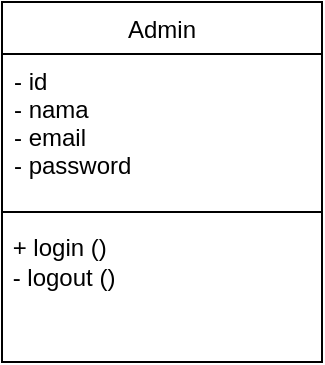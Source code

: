 <mxfile version="26.0.15">
  <diagram name="Page-1" id="BTcwkuQg7S_pRd4REcsG">
    <mxGraphModel dx="864" dy="514" grid="1" gridSize="10" guides="1" tooltips="1" connect="1" arrows="1" fold="1" page="1" pageScale="1" pageWidth="850" pageHeight="1100" math="0" shadow="0">
      <root>
        <mxCell id="0" />
        <mxCell id="1" parent="0" />
        <mxCell id="n2yx_LCbSvvikIx04xHh-1" value="Admin" style="swimlane;fontStyle=0;align=center;verticalAlign=top;childLayout=stackLayout;horizontal=1;startSize=26;horizontalStack=0;resizeParent=1;resizeLast=0;collapsible=1;marginBottom=0;rounded=0;shadow=0;strokeWidth=1;" vertex="1" parent="1">
          <mxGeometry x="500" y="346" width="160" height="180" as="geometry">
            <mxRectangle x="340" y="380" width="170" height="26" as="alternateBounds" />
          </mxGeometry>
        </mxCell>
        <mxCell id="n2yx_LCbSvvikIx04xHh-2" value="- id&#xa;- nama&#xa;- email&#xa;- password" style="text;align=left;verticalAlign=top;spacingLeft=4;spacingRight=4;overflow=hidden;rotatable=0;points=[[0,0.5],[1,0.5]];portConstraint=eastwest;" vertex="1" parent="n2yx_LCbSvvikIx04xHh-1">
          <mxGeometry y="26" width="160" height="74" as="geometry" />
        </mxCell>
        <mxCell id="n2yx_LCbSvvikIx04xHh-3" value="" style="line;html=1;strokeWidth=1;align=left;verticalAlign=middle;spacingTop=-1;spacingLeft=3;spacingRight=3;rotatable=0;labelPosition=right;points=[];portConstraint=eastwest;" vertex="1" parent="n2yx_LCbSvvikIx04xHh-1">
          <mxGeometry y="100" width="160" height="10" as="geometry" />
        </mxCell>
        <mxCell id="n2yx_LCbSvvikIx04xHh-4" value="&amp;nbsp;+ login ()&lt;div&gt;&amp;nbsp;- logout ()&lt;/div&gt;" style="text;html=1;align=left;verticalAlign=middle;resizable=0;points=[];autosize=1;strokeColor=none;fillColor=none;" vertex="1" parent="n2yx_LCbSvvikIx04xHh-1">
          <mxGeometry y="110" width="160" height="40" as="geometry" />
        </mxCell>
      </root>
    </mxGraphModel>
  </diagram>
</mxfile>
